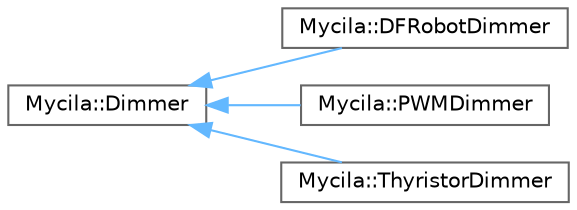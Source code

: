 digraph "Graphical Class Hierarchy"
{
 // LATEX_PDF_SIZE
  bgcolor="transparent";
  edge [fontname=Helvetica,fontsize=10,labelfontname=Helvetica,labelfontsize=10];
  node [fontname=Helvetica,fontsize=10,shape=box,height=0.2,width=0.4];
  rankdir="LR";
  Node0 [id="Node000000",label="Mycila::Dimmer",height=0.2,width=0.4,color="grey40", fillcolor="white", style="filled",URL="$class_mycila_1_1_dimmer.html",tooltip=" "];
  Node0 -> Node1 [id="edge1_Node000000_Node000001",dir="back",color="steelblue1",style="solid",tooltip=" "];
  Node1 [id="Node000001",label="Mycila::DFRobotDimmer",height=0.2,width=0.4,color="grey40", fillcolor="white", style="filled",URL="$class_mycila_1_1_d_f_robot_dimmer.html",tooltip="DFRobot DFR1071/DFR1073/DFR0971 I2C controlled 0-10V/0-5V dimmer implementation for voltage regulator..."];
  Node0 -> Node2 [id="edge2_Node000000_Node000002",dir="back",color="steelblue1",style="solid",tooltip=" "];
  Node2 [id="Node000002",label="Mycila::PWMDimmer",height=0.2,width=0.4,color="grey40", fillcolor="white", style="filled",URL="$class_mycila_1_1_p_w_m_dimmer.html",tooltip="PWM based dimmer implementation for voltage regulators controlled by a PWM signal to 0-10V analog con..."];
  Node0 -> Node3 [id="edge3_Node000000_Node000003",dir="back",color="steelblue1",style="solid",tooltip=" "];
  Node3 [id="Node000003",label="Mycila::ThyristorDimmer",height=0.2,width=0.4,color="grey40", fillcolor="white", style="filled",URL="$class_mycila_1_1_thyristor_dimmer.html",tooltip="Thyristor (TRIAC) based dimmer implementation for TRIAC and Random SSR dimmers."];
}

